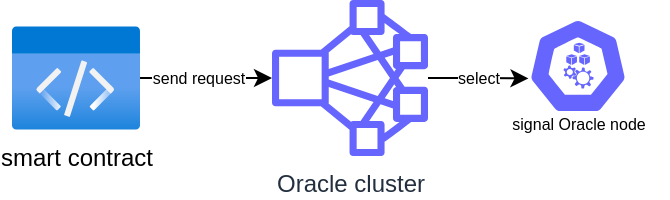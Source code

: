 <mxfile version="20.4.0" type="github">
  <diagram id="C5RBs43oDa-KdzZeNtuy" name="Page-1">
    <mxGraphModel dx="685" dy="478" grid="1" gridSize="10" guides="1" tooltips="1" connect="1" arrows="1" fold="1" page="1" pageScale="1" pageWidth="827" pageHeight="1169" math="0" shadow="0">
      <root>
        <mxCell id="WIyWlLk6GJQsqaUBKTNV-0" />
        <mxCell id="WIyWlLk6GJQsqaUBKTNV-1" parent="WIyWlLk6GJQsqaUBKTNV-0" />
        <mxCell id="OIloI1zcb7YGLm7qGtoo-18" style="edgeStyle=orthogonalEdgeStyle;rounded=0;orthogonalLoop=1;jettySize=auto;html=1;fontSize=8;" edge="1" parent="WIyWlLk6GJQsqaUBKTNV-1" source="OIloI1zcb7YGLm7qGtoo-12" target="OIloI1zcb7YGLm7qGtoo-13">
          <mxGeometry relative="1" as="geometry" />
        </mxCell>
        <mxCell id="OIloI1zcb7YGLm7qGtoo-20" value="send request" style="edgeLabel;html=1;align=center;verticalAlign=middle;resizable=0;points=[];fontSize=8;" vertex="1" connectable="0" parent="OIloI1zcb7YGLm7qGtoo-18">
          <mxGeometry x="-0.364" relative="1" as="geometry">
            <mxPoint x="8" as="offset" />
          </mxGeometry>
        </mxCell>
        <mxCell id="OIloI1zcb7YGLm7qGtoo-12" value="smart contract" style="aspect=fixed;html=1;points=[];align=center;image;fontSize=12;image=img/lib/azure2/general/Code.svg;" vertex="1" parent="WIyWlLk6GJQsqaUBKTNV-1">
          <mxGeometry x="50" y="210" width="64" height="52" as="geometry" />
        </mxCell>
        <mxCell id="OIloI1zcb7YGLm7qGtoo-19" value="select" style="edgeStyle=orthogonalEdgeStyle;rounded=0;orthogonalLoop=1;jettySize=auto;html=1;entryX=0.005;entryY=0.63;entryDx=0;entryDy=0;entryPerimeter=0;fontSize=8;" edge="1" parent="WIyWlLk6GJQsqaUBKTNV-1" source="OIloI1zcb7YGLm7qGtoo-13" target="OIloI1zcb7YGLm7qGtoo-14">
          <mxGeometry relative="1" as="geometry" />
        </mxCell>
        <mxCell id="OIloI1zcb7YGLm7qGtoo-13" value="Oracle cluster" style="sketch=0;outlineConnect=0;fontColor=#232F3E;gradientColor=none;fillColor=#6666FF;strokeColor=none;dashed=0;verticalLabelPosition=bottom;verticalAlign=top;align=center;html=1;fontSize=12;fontStyle=0;aspect=fixed;pointerEvents=1;shape=mxgraph.aws4.cluster;" vertex="1" parent="WIyWlLk6GJQsqaUBKTNV-1">
          <mxGeometry x="180" y="197" width="78" height="78" as="geometry" />
        </mxCell>
        <mxCell id="OIloI1zcb7YGLm7qGtoo-17" value="" style="group" vertex="1" connectable="0" parent="WIyWlLk6GJQsqaUBKTNV-1">
          <mxGeometry x="288" y="206" width="90" height="66" as="geometry" />
        </mxCell>
        <mxCell id="OIloI1zcb7YGLm7qGtoo-14" value="" style="sketch=0;html=1;dashed=0;whitespace=wrap;fillColor=#6666FF;strokeColor=#ffffff;points=[[0.005,0.63,0],[0.1,0.2,0],[0.9,0.2,0],[0.5,0,0],[0.995,0.63,0],[0.72,0.99,0],[0.5,1,0],[0.28,0.99,0]];shape=mxgraph.kubernetes.icon;prIcon=node;fontSize=13;gradientColor=none;fillStyle=auto;" vertex="1" parent="OIloI1zcb7YGLm7qGtoo-17">
          <mxGeometry x="20" width="50" height="48" as="geometry" />
        </mxCell>
        <mxCell id="OIloI1zcb7YGLm7qGtoo-16" value="&lt;font style=&quot;font-size: 8px;&quot;&gt;signal Oracle node&lt;/font&gt;" style="text;html=1;resizable=0;autosize=1;align=center;verticalAlign=middle;points=[];fillColor=none;strokeColor=none;rounded=0;fillStyle=auto;fontSize=13;" vertex="1" parent="OIloI1zcb7YGLm7qGtoo-17">
          <mxGeometry y="36" width="90" height="30" as="geometry" />
        </mxCell>
      </root>
    </mxGraphModel>
  </diagram>
</mxfile>
